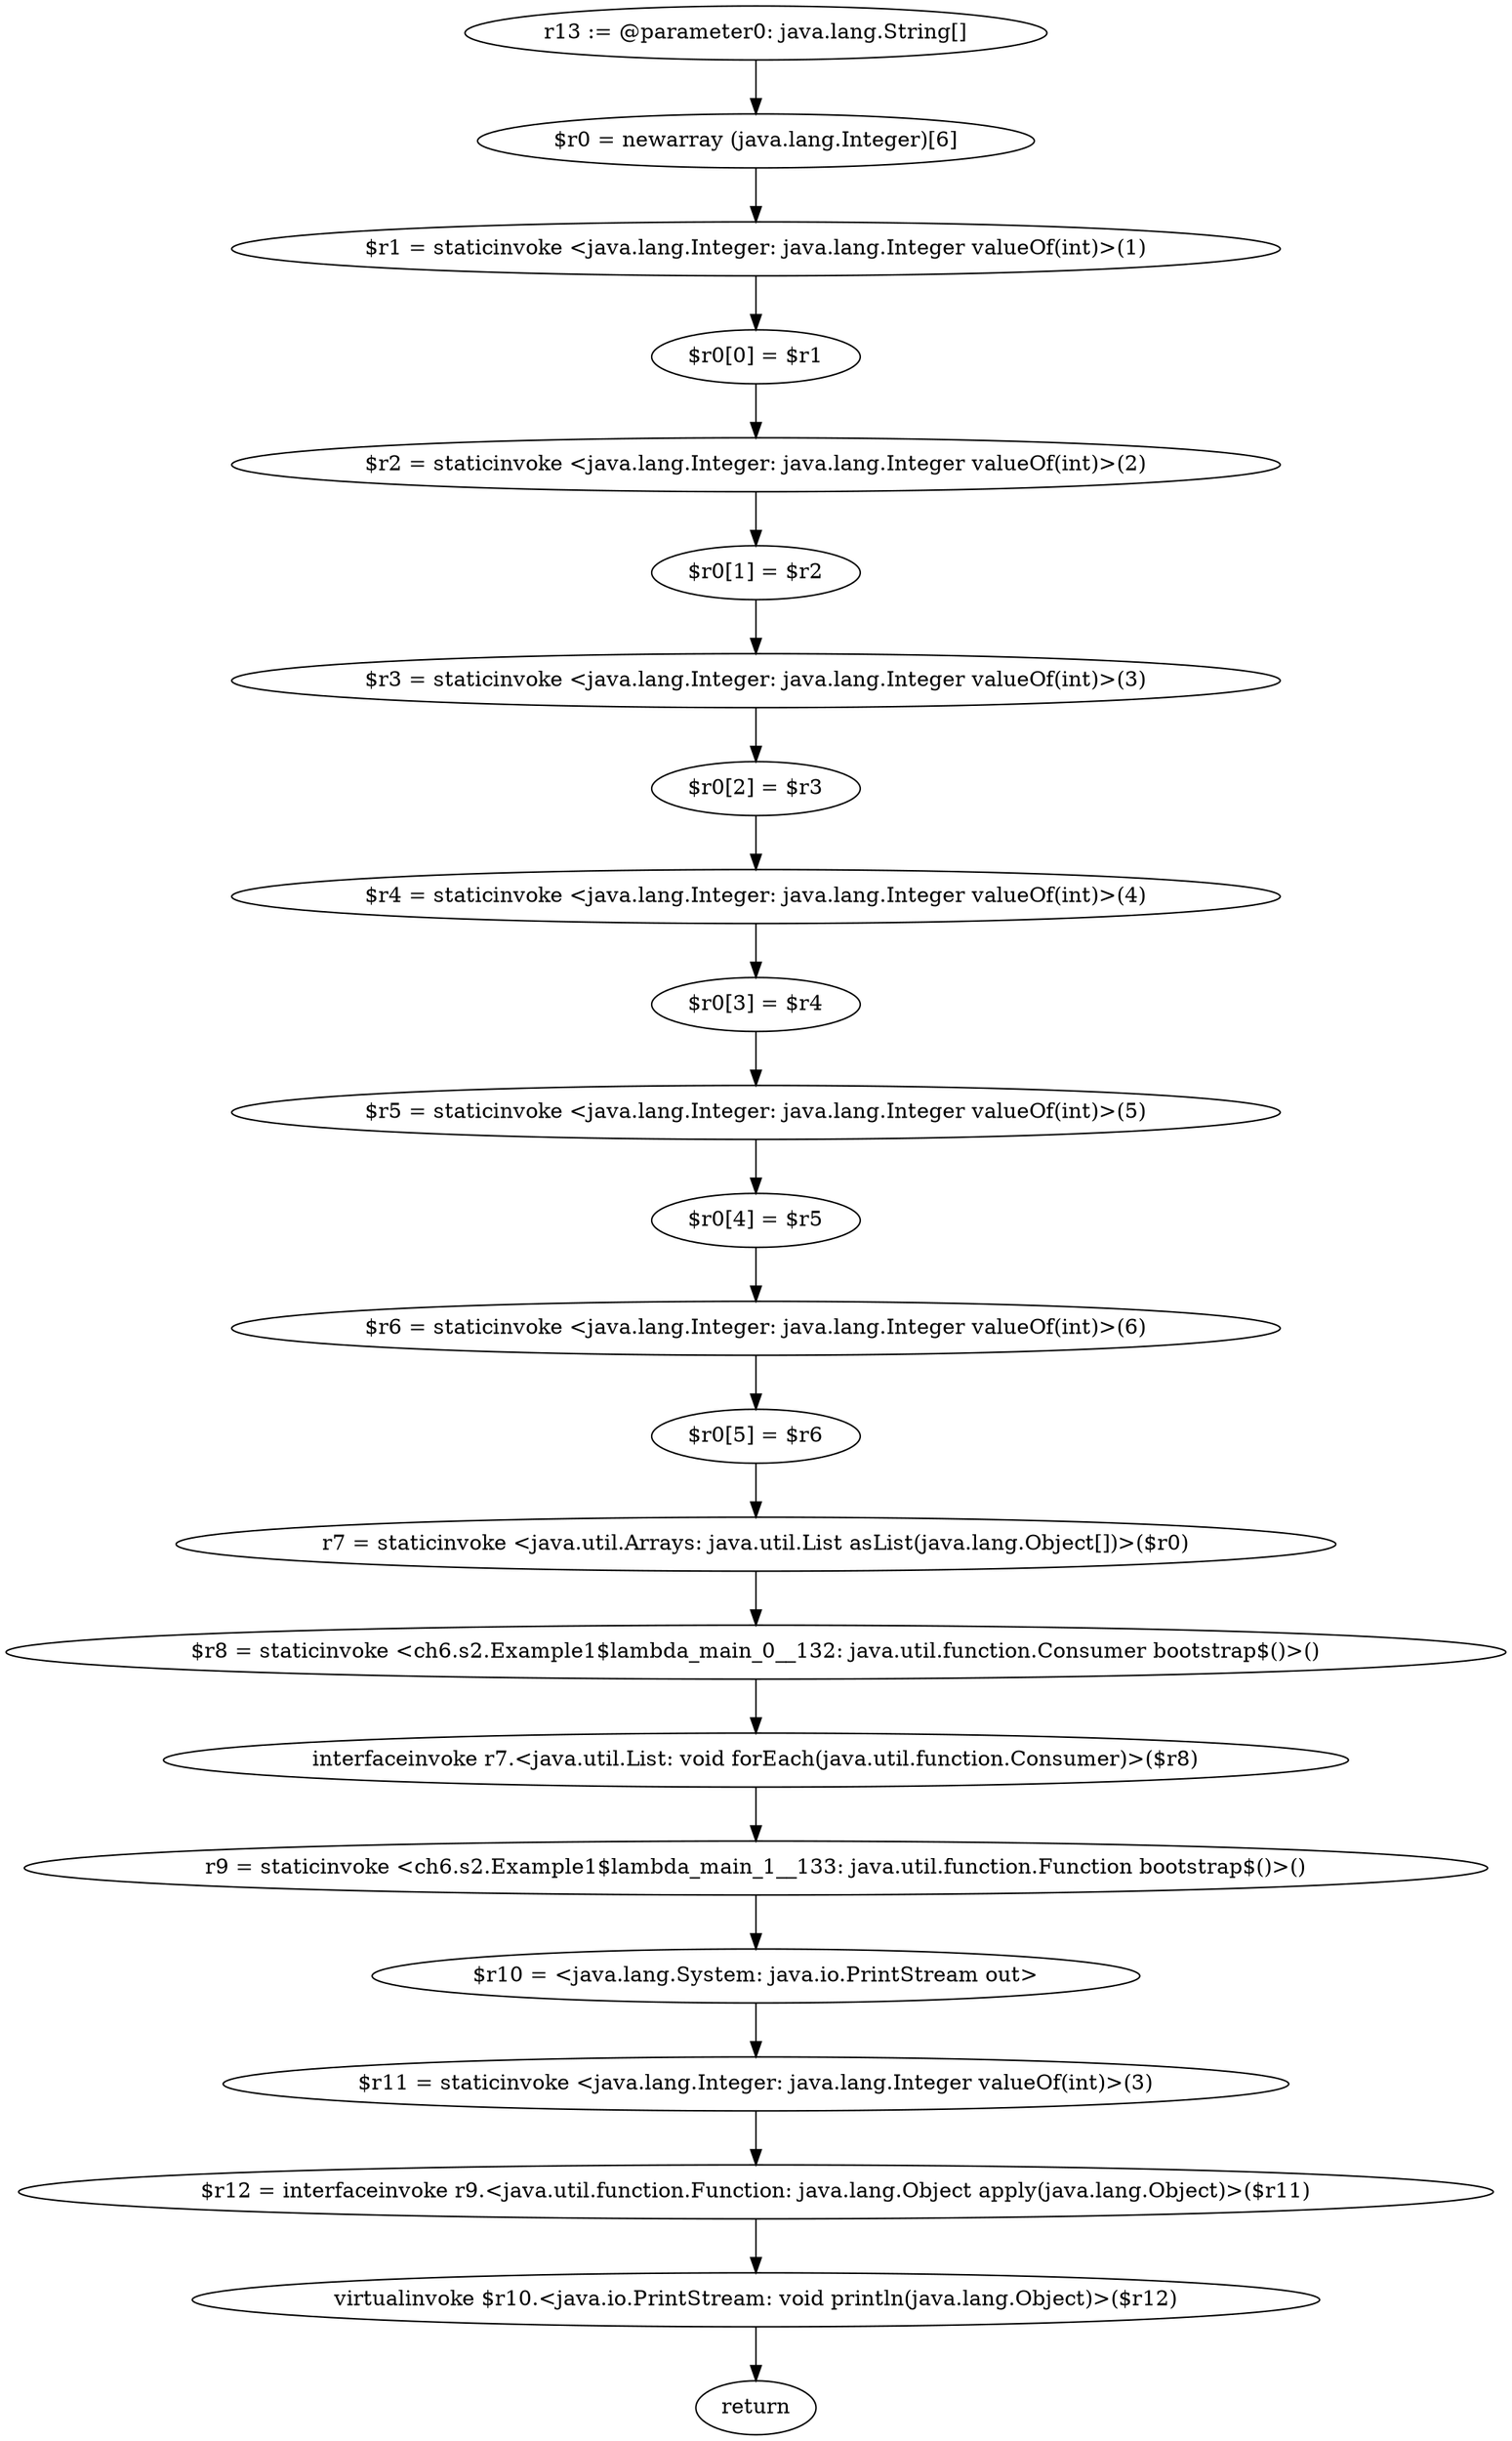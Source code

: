 digraph "unitGraph" {
    "r13 := @parameter0: java.lang.String[]"
    "$r0 = newarray (java.lang.Integer)[6]"
    "$r1 = staticinvoke <java.lang.Integer: java.lang.Integer valueOf(int)>(1)"
    "$r0[0] = $r1"
    "$r2 = staticinvoke <java.lang.Integer: java.lang.Integer valueOf(int)>(2)"
    "$r0[1] = $r2"
    "$r3 = staticinvoke <java.lang.Integer: java.lang.Integer valueOf(int)>(3)"
    "$r0[2] = $r3"
    "$r4 = staticinvoke <java.lang.Integer: java.lang.Integer valueOf(int)>(4)"
    "$r0[3] = $r4"
    "$r5 = staticinvoke <java.lang.Integer: java.lang.Integer valueOf(int)>(5)"
    "$r0[4] = $r5"
    "$r6 = staticinvoke <java.lang.Integer: java.lang.Integer valueOf(int)>(6)"
    "$r0[5] = $r6"
    "r7 = staticinvoke <java.util.Arrays: java.util.List asList(java.lang.Object[])>($r0)"
    "$r8 = staticinvoke <ch6.s2.Example1$lambda_main_0__132: java.util.function.Consumer bootstrap$()>()"
    "interfaceinvoke r7.<java.util.List: void forEach(java.util.function.Consumer)>($r8)"
    "r9 = staticinvoke <ch6.s2.Example1$lambda_main_1__133: java.util.function.Function bootstrap$()>()"
    "$r10 = <java.lang.System: java.io.PrintStream out>"
    "$r11 = staticinvoke <java.lang.Integer: java.lang.Integer valueOf(int)>(3)"
    "$r12 = interfaceinvoke r9.<java.util.function.Function: java.lang.Object apply(java.lang.Object)>($r11)"
    "virtualinvoke $r10.<java.io.PrintStream: void println(java.lang.Object)>($r12)"
    "return"
    "r13 := @parameter0: java.lang.String[]"->"$r0 = newarray (java.lang.Integer)[6]";
    "$r0 = newarray (java.lang.Integer)[6]"->"$r1 = staticinvoke <java.lang.Integer: java.lang.Integer valueOf(int)>(1)";
    "$r1 = staticinvoke <java.lang.Integer: java.lang.Integer valueOf(int)>(1)"->"$r0[0] = $r1";
    "$r0[0] = $r1"->"$r2 = staticinvoke <java.lang.Integer: java.lang.Integer valueOf(int)>(2)";
    "$r2 = staticinvoke <java.lang.Integer: java.lang.Integer valueOf(int)>(2)"->"$r0[1] = $r2";
    "$r0[1] = $r2"->"$r3 = staticinvoke <java.lang.Integer: java.lang.Integer valueOf(int)>(3)";
    "$r3 = staticinvoke <java.lang.Integer: java.lang.Integer valueOf(int)>(3)"->"$r0[2] = $r3";
    "$r0[2] = $r3"->"$r4 = staticinvoke <java.lang.Integer: java.lang.Integer valueOf(int)>(4)";
    "$r4 = staticinvoke <java.lang.Integer: java.lang.Integer valueOf(int)>(4)"->"$r0[3] = $r4";
    "$r0[3] = $r4"->"$r5 = staticinvoke <java.lang.Integer: java.lang.Integer valueOf(int)>(5)";
    "$r5 = staticinvoke <java.lang.Integer: java.lang.Integer valueOf(int)>(5)"->"$r0[4] = $r5";
    "$r0[4] = $r5"->"$r6 = staticinvoke <java.lang.Integer: java.lang.Integer valueOf(int)>(6)";
    "$r6 = staticinvoke <java.lang.Integer: java.lang.Integer valueOf(int)>(6)"->"$r0[5] = $r6";
    "$r0[5] = $r6"->"r7 = staticinvoke <java.util.Arrays: java.util.List asList(java.lang.Object[])>($r0)";
    "r7 = staticinvoke <java.util.Arrays: java.util.List asList(java.lang.Object[])>($r0)"->"$r8 = staticinvoke <ch6.s2.Example1$lambda_main_0__132: java.util.function.Consumer bootstrap$()>()";
    "$r8 = staticinvoke <ch6.s2.Example1$lambda_main_0__132: java.util.function.Consumer bootstrap$()>()"->"interfaceinvoke r7.<java.util.List: void forEach(java.util.function.Consumer)>($r8)";
    "interfaceinvoke r7.<java.util.List: void forEach(java.util.function.Consumer)>($r8)"->"r9 = staticinvoke <ch6.s2.Example1$lambda_main_1__133: java.util.function.Function bootstrap$()>()";
    "r9 = staticinvoke <ch6.s2.Example1$lambda_main_1__133: java.util.function.Function bootstrap$()>()"->"$r10 = <java.lang.System: java.io.PrintStream out>";
    "$r10 = <java.lang.System: java.io.PrintStream out>"->"$r11 = staticinvoke <java.lang.Integer: java.lang.Integer valueOf(int)>(3)";
    "$r11 = staticinvoke <java.lang.Integer: java.lang.Integer valueOf(int)>(3)"->"$r12 = interfaceinvoke r9.<java.util.function.Function: java.lang.Object apply(java.lang.Object)>($r11)";
    "$r12 = interfaceinvoke r9.<java.util.function.Function: java.lang.Object apply(java.lang.Object)>($r11)"->"virtualinvoke $r10.<java.io.PrintStream: void println(java.lang.Object)>($r12)";
    "virtualinvoke $r10.<java.io.PrintStream: void println(java.lang.Object)>($r12)"->"return";
}
